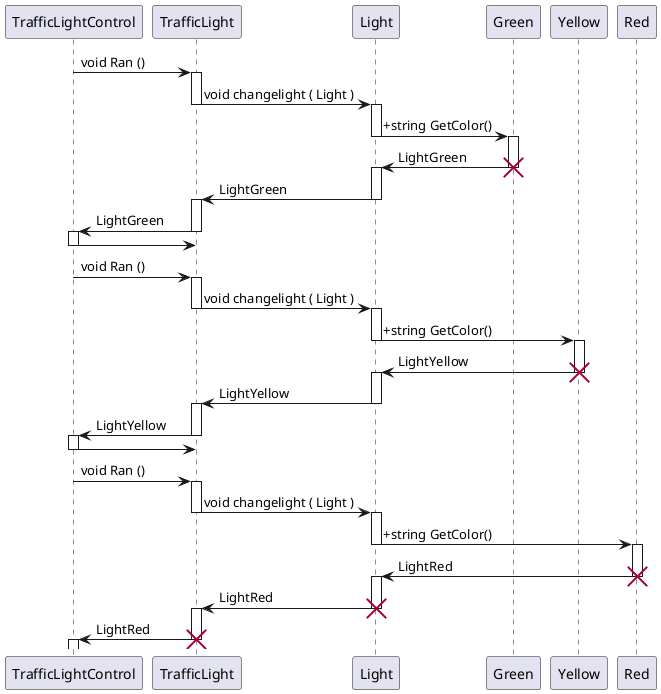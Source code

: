 @startuml
TrafficLightControl -> TrafficLight: void Ran ()
activate TrafficLight
TrafficLight -> Light: void changelight ( Light )
deactivate TrafficLight
activate Light
Light -> Green :  +string GetColor()
deactivate Light
activate Green
Green -> Light : LightGreen
destroy Green
activate Light
Light -> TrafficLight : LightGreen
deactivate Light
activate TrafficLight
TrafficLight -> TrafficLightControl : LightGreen
deactivate TrafficLight
activate TrafficLightControl
TrafficLightControl -> TrafficLight
deactivate TrafficLightControl
TrafficLightControl -> TrafficLight: void Ran ()
activate TrafficLight
TrafficLight -> Light: void changelight ( Light )
deactivate TrafficLight
activate Light
Light -> Yellow :  +string GetColor()
deactivate Light
activate Yellow
Yellow -> Light : LightYellow
destroy Yellow
activate Light
Light -> TrafficLight : LightYellow
deactivate Light
activate TrafficLight
TrafficLight -> TrafficLightControl : LightYellow
deactivate TrafficLight
activate TrafficLightControl
TrafficLightControl -> TrafficLight
deactivate TrafficLightControl
TrafficLightControl -> TrafficLight: void Ran ()
activate TrafficLight
TrafficLight -> Light: void changelight ( Light )
deactivate TrafficLight
activate Light
Light -> Red :  +string GetColor()
deactivate Light
activate Red
Red -> Light : LightRed
destroy Red
activate Light
Light -> TrafficLight : LightRed
destroy Light
activate TrafficLight
TrafficLight -> TrafficLightControl : LightRed
destroy TrafficLight
activate TrafficLightControl

@enduml